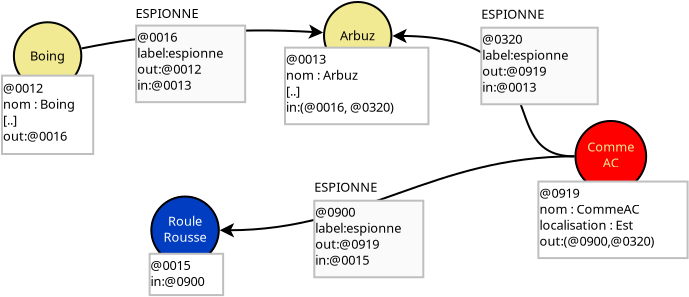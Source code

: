 <?xml version="1.0" encoding="UTF-8"?>
<dia:diagram xmlns:dia="http://www.lysator.liu.se/~alla/dia/">
  <dia:layer name="Arrière-plan" visible="true" active="true">
    <dia:group>
      <dia:object type="Standard - Ellipse" version="0" id="O0">
        <dia:attribute name="obj_pos">
          <dia:point val="20.714,12.969"/>
        </dia:attribute>
        <dia:attribute name="obj_bb">
          <dia:rectangle val="20.714,12.969;24.086,16.341"/>
        </dia:attribute>
        <dia:attribute name="elem_corner">
          <dia:point val="20.714,12.969"/>
        </dia:attribute>
        <dia:attribute name="elem_width">
          <dia:real val="3.372"/>
        </dia:attribute>
        <dia:attribute name="elem_height">
          <dia:real val="3.372"/>
        </dia:attribute>
        <dia:attribute name="border_width">
          <dia:real val="0"/>
        </dia:attribute>
        <dia:attribute name="border_color">
          <dia:color val="#f1ea92"/>
        </dia:attribute>
        <dia:attribute name="inner_color">
          <dia:color val="#f1ea92"/>
        </dia:attribute>
      </dia:object>
      <dia:object type="Standard - Ellipse" version="0" id="O1">
        <dia:attribute name="obj_pos">
          <dia:point val="20.714,12.969"/>
        </dia:attribute>
        <dia:attribute name="obj_bb">
          <dia:rectangle val="20.664,12.919;24.136,16.391"/>
        </dia:attribute>
        <dia:attribute name="elem_corner">
          <dia:point val="20.714,12.969"/>
        </dia:attribute>
        <dia:attribute name="elem_width">
          <dia:real val="3.372"/>
        </dia:attribute>
        <dia:attribute name="elem_height">
          <dia:real val="3.372"/>
        </dia:attribute>
        <dia:attribute name="show_background">
          <dia:boolean val="false"/>
        </dia:attribute>
      </dia:object>
      <dia:object type="Standard - Text" version="1" id="O2">
        <dia:attribute name="obj_pos">
          <dia:point val="22.4,14.884"/>
        </dia:attribute>
        <dia:attribute name="obj_bb">
          <dia:rectangle val="21.476,14.289;23.324,15.034"/>
        </dia:attribute>
        <dia:attribute name="text">
          <dia:composite type="text">
            <dia:attribute name="string">
              <dia:string>#Arbuz#</dia:string>
            </dia:attribute>
            <dia:attribute name="font">
              <dia:font family="sans" style="0" name="Helvetica"/>
            </dia:attribute>
            <dia:attribute name="height">
              <dia:real val="0.8"/>
            </dia:attribute>
            <dia:attribute name="pos">
              <dia:point val="22.4,14.884"/>
            </dia:attribute>
            <dia:attribute name="color">
              <dia:color val="#000000"/>
            </dia:attribute>
            <dia:attribute name="alignment">
              <dia:enum val="1"/>
            </dia:attribute>
          </dia:composite>
        </dia:attribute>
        <dia:attribute name="valign">
          <dia:enum val="3"/>
        </dia:attribute>
      </dia:object>
    </dia:group>
    <dia:group>
      <dia:object type="Standard - Ellipse" version="0" id="O3">
        <dia:attribute name="obj_pos">
          <dia:point val="5.208,13.982"/>
        </dia:attribute>
        <dia:attribute name="obj_bb">
          <dia:rectangle val="5.208,13.982;8.58,17.355"/>
        </dia:attribute>
        <dia:attribute name="elem_corner">
          <dia:point val="5.208,13.982"/>
        </dia:attribute>
        <dia:attribute name="elem_width">
          <dia:real val="3.372"/>
        </dia:attribute>
        <dia:attribute name="elem_height">
          <dia:real val="3.372"/>
        </dia:attribute>
        <dia:attribute name="border_width">
          <dia:real val="0"/>
        </dia:attribute>
        <dia:attribute name="border_color">
          <dia:color val="#f1ea92"/>
        </dia:attribute>
        <dia:attribute name="inner_color">
          <dia:color val="#f1ea92"/>
        </dia:attribute>
      </dia:object>
      <dia:object type="Standard - Ellipse" version="0" id="O4">
        <dia:attribute name="obj_pos">
          <dia:point val="5.208,13.982"/>
        </dia:attribute>
        <dia:attribute name="obj_bb">
          <dia:rectangle val="5.158,13.932;8.63,17.405"/>
        </dia:attribute>
        <dia:attribute name="elem_corner">
          <dia:point val="5.208,13.982"/>
        </dia:attribute>
        <dia:attribute name="elem_width">
          <dia:real val="3.372"/>
        </dia:attribute>
        <dia:attribute name="elem_height">
          <dia:real val="3.372"/>
        </dia:attribute>
        <dia:attribute name="show_background">
          <dia:boolean val="false"/>
        </dia:attribute>
      </dia:object>
      <dia:object type="Standard - Text" version="1" id="O5">
        <dia:attribute name="obj_pos">
          <dia:point val="6.894,15.898"/>
        </dia:attribute>
        <dia:attribute name="obj_bb">
          <dia:rectangle val="5.983,15.303;7.806,16.048"/>
        </dia:attribute>
        <dia:attribute name="text">
          <dia:composite type="text">
            <dia:attribute name="string">
              <dia:string>#Boing#</dia:string>
            </dia:attribute>
            <dia:attribute name="font">
              <dia:font family="sans" style="0" name="Helvetica"/>
            </dia:attribute>
            <dia:attribute name="height">
              <dia:real val="0.8"/>
            </dia:attribute>
            <dia:attribute name="pos">
              <dia:point val="6.894,15.898"/>
            </dia:attribute>
            <dia:attribute name="color">
              <dia:color val="#000000"/>
            </dia:attribute>
            <dia:attribute name="alignment">
              <dia:enum val="1"/>
            </dia:attribute>
          </dia:composite>
        </dia:attribute>
        <dia:attribute name="valign">
          <dia:enum val="3"/>
        </dia:attribute>
      </dia:object>
    </dia:group>
    <dia:group>
      <dia:object type="Standard - BezierLine" version="0" id="O6">
        <dia:attribute name="obj_pos">
          <dia:point val="20.185,14.469"/>
        </dia:attribute>
        <dia:attribute name="obj_bb">
          <dia:rectangle val="8.529,14.341;20.238,15.35"/>
        </dia:attribute>
        <dia:attribute name="bez_points">
          <dia:point val="20.185,14.469"/>
          <dia:point val="16.3,14.241"/>
          <dia:point val="12.402,14.517"/>
          <dia:point val="8.588,15.291"/>
        </dia:attribute>
        <dia:attribute name="corner_types">
          <dia:enum val="0"/>
          <dia:enum val="0"/>
        </dia:attribute>
      </dia:object>
      <dia:object type="Standard - Polygon" version="0" id="O7">
        <dia:attribute name="obj_pos">
          <dia:point val="20.56,14.493"/>
        </dia:attribute>
        <dia:attribute name="obj_bb">
          <dia:rectangle val="20.044,14.209;20.56,14.707"/>
        </dia:attribute>
        <dia:attribute name="poly_points">
          <dia:point val="20.56,14.493"/>
          <dia:point val="20.044,14.707"/>
          <dia:point val="20.186,14.467"/>
          <dia:point val="20.078,14.209"/>
        </dia:attribute>
        <dia:attribute name="line_width">
          <dia:real val="0"/>
        </dia:attribute>
        <dia:attribute name="inner_color">
          <dia:color val="#000000"/>
        </dia:attribute>
        <dia:attribute name="show_background">
          <dia:boolean val="true"/>
        </dia:attribute>
      </dia:object>
      <dia:object type="Standard - Polygon" version="0" id="O8">
        <dia:attribute name="obj_pos">
          <dia:point val="20.56,14.493"/>
        </dia:attribute>
        <dia:attribute name="obj_bb">
          <dia:rectangle val="19.924,14.089;20.671,14.811"/>
        </dia:attribute>
        <dia:attribute name="poly_points">
          <dia:point val="20.56,14.493"/>
          <dia:point val="20.044,14.707"/>
          <dia:point val="20.186,14.467"/>
          <dia:point val="20.078,14.209"/>
        </dia:attribute>
        <dia:attribute name="show_background">
          <dia:boolean val="false"/>
        </dia:attribute>
      </dia:object>
    </dia:group>
    <dia:group>
      <dia:object type="Standard - Box" version="0" id="O9">
        <dia:attribute name="obj_pos">
          <dia:point val="11.322,14.148"/>
        </dia:attribute>
        <dia:attribute name="obj_bb">
          <dia:rectangle val="11.322,14.148;16.773,17.975"/>
        </dia:attribute>
        <dia:attribute name="elem_corner">
          <dia:point val="11.322,14.148"/>
        </dia:attribute>
        <dia:attribute name="elem_width">
          <dia:real val="5.45"/>
        </dia:attribute>
        <dia:attribute name="elem_height">
          <dia:real val="3.828"/>
        </dia:attribute>
        <dia:attribute name="border_width">
          <dia:real val="0"/>
        </dia:attribute>
        <dia:attribute name="border_color">
          <dia:color val="#fafafa"/>
        </dia:attribute>
        <dia:attribute name="inner_color">
          <dia:color val="#fafafa"/>
        </dia:attribute>
        <dia:attribute name="show_background">
          <dia:boolean val="true"/>
        </dia:attribute>
      </dia:object>
      <dia:object type="Standard - Box" version="0" id="O10">
        <dia:attribute name="obj_pos">
          <dia:point val="11.322,14.148"/>
        </dia:attribute>
        <dia:attribute name="obj_bb">
          <dia:rectangle val="11.273,14.098;16.823,18.025"/>
        </dia:attribute>
        <dia:attribute name="elem_corner">
          <dia:point val="11.322,14.148"/>
        </dia:attribute>
        <dia:attribute name="elem_width">
          <dia:real val="5.45"/>
        </dia:attribute>
        <dia:attribute name="elem_height">
          <dia:real val="3.828"/>
        </dia:attribute>
        <dia:attribute name="border_color">
          <dia:color val="#bfbfbf"/>
        </dia:attribute>
        <dia:attribute name="show_background">
          <dia:boolean val="false"/>
        </dia:attribute>
      </dia:object>
      <dia:object type="Standard - Text" version="1" id="O11">
        <dia:attribute name="obj_pos">
          <dia:point val="11.373,14.953"/>
        </dia:attribute>
        <dia:attribute name="obj_bb">
          <dia:rectangle val="11.373,14.358;16.047,17.503"/>
        </dia:attribute>
        <dia:attribute name="text">
          <dia:composite type="text">
            <dia:attribute name="string">
              <dia:string>#@0016
label:espionne
out:@0012
in:@0013#</dia:string>
            </dia:attribute>
            <dia:attribute name="font">
              <dia:font family="sans" style="0" name="Helvetica"/>
            </dia:attribute>
            <dia:attribute name="height">
              <dia:real val="0.8"/>
            </dia:attribute>
            <dia:attribute name="pos">
              <dia:point val="11.373,14.953"/>
            </dia:attribute>
            <dia:attribute name="color">
              <dia:color val="#000000"/>
            </dia:attribute>
            <dia:attribute name="alignment">
              <dia:enum val="0"/>
            </dia:attribute>
          </dia:composite>
        </dia:attribute>
        <dia:attribute name="valign">
          <dia:enum val="3"/>
        </dia:attribute>
      </dia:object>
    </dia:group>
    <dia:object type="Standard - Text" version="1" id="O12">
      <dia:attribute name="obj_pos">
        <dia:point val="11.295,13.765"/>
      </dia:attribute>
      <dia:attribute name="obj_bb">
        <dia:rectangle val="11.295,13.17;14.553,13.915"/>
      </dia:attribute>
      <dia:attribute name="text">
        <dia:composite type="text">
          <dia:attribute name="string">
            <dia:string>#ESPIONNE#</dia:string>
          </dia:attribute>
          <dia:attribute name="font">
            <dia:font family="sans" style="0" name="Helvetica"/>
          </dia:attribute>
          <dia:attribute name="height">
            <dia:real val="0.8"/>
          </dia:attribute>
          <dia:attribute name="pos">
            <dia:point val="11.295,13.765"/>
          </dia:attribute>
          <dia:attribute name="color">
            <dia:color val="#000000"/>
          </dia:attribute>
          <dia:attribute name="alignment">
            <dia:enum val="0"/>
          </dia:attribute>
        </dia:composite>
      </dia:attribute>
      <dia:attribute name="valign">
        <dia:enum val="3"/>
      </dia:attribute>
    </dia:object>
    <dia:group>
      <dia:object type="Standard - Box" version="0" id="O13">
        <dia:attribute name="obj_pos">
          <dia:point val="4.614,16.65"/>
        </dia:attribute>
        <dia:attribute name="obj_bb">
          <dia:rectangle val="4.614,16.65;9.174,20.569"/>
        </dia:attribute>
        <dia:attribute name="elem_corner">
          <dia:point val="4.614,16.65"/>
        </dia:attribute>
        <dia:attribute name="elem_width">
          <dia:real val="4.56"/>
        </dia:attribute>
        <dia:attribute name="elem_height">
          <dia:real val="3.919"/>
        </dia:attribute>
        <dia:attribute name="border_width">
          <dia:real val="0"/>
        </dia:attribute>
        <dia:attribute name="border_color">
          <dia:color val="#ffffff"/>
        </dia:attribute>
        <dia:attribute name="show_background">
          <dia:boolean val="true"/>
        </dia:attribute>
      </dia:object>
      <dia:object type="Standard - Box" version="0" id="O14">
        <dia:attribute name="obj_pos">
          <dia:point val="4.614,16.65"/>
        </dia:attribute>
        <dia:attribute name="obj_bb">
          <dia:rectangle val="4.564,16.6;9.224,20.619"/>
        </dia:attribute>
        <dia:attribute name="elem_corner">
          <dia:point val="4.614,16.65"/>
        </dia:attribute>
        <dia:attribute name="elem_width">
          <dia:real val="4.56"/>
        </dia:attribute>
        <dia:attribute name="elem_height">
          <dia:real val="3.919"/>
        </dia:attribute>
        <dia:attribute name="border_color">
          <dia:color val="#bfbfbf"/>
        </dia:attribute>
        <dia:attribute name="show_background">
          <dia:boolean val="false"/>
        </dia:attribute>
      </dia:object>
      <dia:object type="Standard - Text" version="1" id="O15">
        <dia:attribute name="obj_pos">
          <dia:point val="4.664,17.501"/>
        </dia:attribute>
        <dia:attribute name="obj_bb">
          <dia:rectangle val="4.664,16.906;8.527,20.051"/>
        </dia:attribute>
        <dia:attribute name="text">
          <dia:composite type="text">
            <dia:attribute name="string">
              <dia:string>#@0012
nom : Boing
[..]
out:@0016#</dia:string>
            </dia:attribute>
            <dia:attribute name="font">
              <dia:font family="sans" style="0" name="Helvetica"/>
            </dia:attribute>
            <dia:attribute name="height">
              <dia:real val="0.8"/>
            </dia:attribute>
            <dia:attribute name="pos">
              <dia:point val="4.664,17.501"/>
            </dia:attribute>
            <dia:attribute name="color">
              <dia:color val="#000000"/>
            </dia:attribute>
            <dia:attribute name="alignment">
              <dia:enum val="0"/>
            </dia:attribute>
          </dia:composite>
        </dia:attribute>
        <dia:attribute name="valign">
          <dia:enum val="3"/>
        </dia:attribute>
      </dia:object>
    </dia:group>
    <dia:group>
      <dia:object type="Standard - Box" version="0" id="O16">
        <dia:attribute name="obj_pos">
          <dia:point val="18.765,15.251"/>
        </dia:attribute>
        <dia:attribute name="obj_bb">
          <dia:rectangle val="18.765,15.251;25.935,19.078"/>
        </dia:attribute>
        <dia:attribute name="elem_corner">
          <dia:point val="18.765,15.251"/>
        </dia:attribute>
        <dia:attribute name="elem_width">
          <dia:real val="7.17"/>
        </dia:attribute>
        <dia:attribute name="elem_height">
          <dia:real val="3.828"/>
        </dia:attribute>
        <dia:attribute name="border_width">
          <dia:real val="0"/>
        </dia:attribute>
        <dia:attribute name="border_color">
          <dia:color val="#ffffff"/>
        </dia:attribute>
        <dia:attribute name="show_background">
          <dia:boolean val="true"/>
        </dia:attribute>
      </dia:object>
      <dia:object type="Standard - Box" version="0" id="O17">
        <dia:attribute name="obj_pos">
          <dia:point val="18.765,15.251"/>
        </dia:attribute>
        <dia:attribute name="obj_bb">
          <dia:rectangle val="18.715,15.201;25.985,19.128"/>
        </dia:attribute>
        <dia:attribute name="elem_corner">
          <dia:point val="18.765,15.251"/>
        </dia:attribute>
        <dia:attribute name="elem_width">
          <dia:real val="7.17"/>
        </dia:attribute>
        <dia:attribute name="elem_height">
          <dia:real val="3.828"/>
        </dia:attribute>
        <dia:attribute name="border_color">
          <dia:color val="#bfbfbf"/>
        </dia:attribute>
        <dia:attribute name="show_background">
          <dia:boolean val="false"/>
        </dia:attribute>
      </dia:object>
      <dia:object type="Standard - Text" version="1" id="O18">
        <dia:attribute name="obj_pos">
          <dia:point val="18.815,16.056"/>
        </dia:attribute>
        <dia:attribute name="obj_bb">
          <dia:rectangle val="18.815,15.461;25.058,18.606"/>
        </dia:attribute>
        <dia:attribute name="text">
          <dia:composite type="text">
            <dia:attribute name="string">
              <dia:string>#@0013
nom : Arbuz
[..]
in:(@0016, @0320)#</dia:string>
            </dia:attribute>
            <dia:attribute name="font">
              <dia:font family="sans" style="0" name="Helvetica"/>
            </dia:attribute>
            <dia:attribute name="height">
              <dia:real val="0.8"/>
            </dia:attribute>
            <dia:attribute name="pos">
              <dia:point val="18.815,16.056"/>
            </dia:attribute>
            <dia:attribute name="color">
              <dia:color val="#000000"/>
            </dia:attribute>
            <dia:attribute name="alignment">
              <dia:enum val="0"/>
            </dia:attribute>
          </dia:composite>
        </dia:attribute>
        <dia:attribute name="valign">
          <dia:enum val="3"/>
        </dia:attribute>
      </dia:object>
    </dia:group>
    <dia:group>
      <dia:object type="Standard - Ellipse" version="0" id="O19">
        <dia:attribute name="obj_pos">
          <dia:point val="33.286,18.918"/>
        </dia:attribute>
        <dia:attribute name="obj_bb">
          <dia:rectangle val="33.286,18.918;36.823,22.455"/>
        </dia:attribute>
        <dia:attribute name="elem_corner">
          <dia:point val="33.286,18.918"/>
        </dia:attribute>
        <dia:attribute name="elem_width">
          <dia:real val="3.536"/>
        </dia:attribute>
        <dia:attribute name="elem_height">
          <dia:real val="3.536"/>
        </dia:attribute>
        <dia:attribute name="border_width">
          <dia:real val="0"/>
        </dia:attribute>
        <dia:attribute name="border_color">
          <dia:color val="#ff0000"/>
        </dia:attribute>
        <dia:attribute name="inner_color">
          <dia:color val="#ff0000"/>
        </dia:attribute>
      </dia:object>
      <dia:object type="Standard - Ellipse" version="0" id="O20">
        <dia:attribute name="obj_pos">
          <dia:point val="33.286,18.918"/>
        </dia:attribute>
        <dia:attribute name="obj_bb">
          <dia:rectangle val="33.236,18.868;36.873,22.505"/>
        </dia:attribute>
        <dia:attribute name="elem_corner">
          <dia:point val="33.286,18.918"/>
        </dia:attribute>
        <dia:attribute name="elem_width">
          <dia:real val="3.536"/>
        </dia:attribute>
        <dia:attribute name="elem_height">
          <dia:real val="3.536"/>
        </dia:attribute>
        <dia:attribute name="show_background">
          <dia:boolean val="false"/>
        </dia:attribute>
      </dia:object>
      <dia:object type="Standard - Text" version="1" id="O21">
        <dia:attribute name="obj_pos">
          <dia:point val="35.054,20.439"/>
        </dia:attribute>
        <dia:attribute name="obj_bb">
          <dia:rectangle val="33.815,19.845;36.294,21.39"/>
        </dia:attribute>
        <dia:attribute name="text">
          <dia:composite type="text">
            <dia:attribute name="string">
              <dia:string>#Comme
AC#</dia:string>
            </dia:attribute>
            <dia:attribute name="font">
              <dia:font family="sans" style="0" name="Helvetica"/>
            </dia:attribute>
            <dia:attribute name="height">
              <dia:real val="0.8"/>
            </dia:attribute>
            <dia:attribute name="pos">
              <dia:point val="35.054,20.439"/>
            </dia:attribute>
            <dia:attribute name="color">
              <dia:color val="#f1ea92"/>
            </dia:attribute>
            <dia:attribute name="alignment">
              <dia:enum val="1"/>
            </dia:attribute>
          </dia:composite>
        </dia:attribute>
        <dia:attribute name="valign">
          <dia:enum val="3"/>
        </dia:attribute>
      </dia:object>
    </dia:group>
    <dia:group>
      <dia:object type="Standard - Box" version="0" id="O22">
        <dia:attribute name="obj_pos">
          <dia:point val="31.433,21.946"/>
        </dia:attribute>
        <dia:attribute name="obj_bb">
          <dia:rectangle val="31.433,21.946;38.892,25.774"/>
        </dia:attribute>
        <dia:attribute name="elem_corner">
          <dia:point val="31.433,21.946"/>
        </dia:attribute>
        <dia:attribute name="elem_width">
          <dia:real val="7.46"/>
        </dia:attribute>
        <dia:attribute name="elem_height">
          <dia:real val="3.828"/>
        </dia:attribute>
        <dia:attribute name="border_width">
          <dia:real val="0"/>
        </dia:attribute>
        <dia:attribute name="border_color">
          <dia:color val="#ffffff"/>
        </dia:attribute>
        <dia:attribute name="show_background">
          <dia:boolean val="true"/>
        </dia:attribute>
      </dia:object>
      <dia:object type="Standard - Box" version="0" id="O23">
        <dia:attribute name="obj_pos">
          <dia:point val="31.433,21.946"/>
        </dia:attribute>
        <dia:attribute name="obj_bb">
          <dia:rectangle val="31.383,21.896;38.943,25.824"/>
        </dia:attribute>
        <dia:attribute name="elem_corner">
          <dia:point val="31.433,21.946"/>
        </dia:attribute>
        <dia:attribute name="elem_width">
          <dia:real val="7.46"/>
        </dia:attribute>
        <dia:attribute name="elem_height">
          <dia:real val="3.828"/>
        </dia:attribute>
        <dia:attribute name="border_color">
          <dia:color val="#bfbfbf"/>
        </dia:attribute>
        <dia:attribute name="show_background">
          <dia:boolean val="false"/>
        </dia:attribute>
      </dia:object>
      <dia:object type="Standard - Text" version="1" id="O24">
        <dia:attribute name="obj_pos">
          <dia:point val="31.483,22.751"/>
        </dia:attribute>
        <dia:attribute name="obj_bb">
          <dia:rectangle val="31.483,22.156;37.987,25.301"/>
        </dia:attribute>
        <dia:attribute name="text">
          <dia:composite type="text">
            <dia:attribute name="string">
              <dia:string>#@0919
nom : CommeAC
localisation : Est
out:(@0900,@0320)#</dia:string>
            </dia:attribute>
            <dia:attribute name="font">
              <dia:font family="sans" style="0" name="Helvetica"/>
            </dia:attribute>
            <dia:attribute name="height">
              <dia:real val="0.8"/>
            </dia:attribute>
            <dia:attribute name="pos">
              <dia:point val="31.483,22.751"/>
            </dia:attribute>
            <dia:attribute name="color">
              <dia:color val="#000000"/>
            </dia:attribute>
            <dia:attribute name="alignment">
              <dia:enum val="0"/>
            </dia:attribute>
          </dia:composite>
        </dia:attribute>
        <dia:attribute name="valign">
          <dia:enum val="3"/>
        </dia:attribute>
      </dia:object>
    </dia:group>
    <dia:group>
      <dia:object type="Standard - Ellipse" version="0" id="O25">
        <dia:attribute name="obj_pos">
          <dia:point val="12.081,22.695"/>
        </dia:attribute>
        <dia:attribute name="obj_bb">
          <dia:rectangle val="12.081,22.695;15.453,26.067"/>
        </dia:attribute>
        <dia:attribute name="elem_corner">
          <dia:point val="12.081,22.695"/>
        </dia:attribute>
        <dia:attribute name="elem_width">
          <dia:real val="3.372"/>
        </dia:attribute>
        <dia:attribute name="elem_height">
          <dia:real val="3.372"/>
        </dia:attribute>
        <dia:attribute name="border_width">
          <dia:real val="0"/>
        </dia:attribute>
        <dia:attribute name="border_color">
          <dia:color val="#003dc0"/>
        </dia:attribute>
        <dia:attribute name="inner_color">
          <dia:color val="#003dc0"/>
        </dia:attribute>
      </dia:object>
      <dia:object type="Standard - Ellipse" version="0" id="O26">
        <dia:attribute name="obj_pos">
          <dia:point val="12.081,22.695"/>
        </dia:attribute>
        <dia:attribute name="obj_bb">
          <dia:rectangle val="12.031,22.645;15.503,26.117"/>
        </dia:attribute>
        <dia:attribute name="elem_corner">
          <dia:point val="12.081,22.695"/>
        </dia:attribute>
        <dia:attribute name="elem_width">
          <dia:real val="3.372"/>
        </dia:attribute>
        <dia:attribute name="elem_height">
          <dia:real val="3.372"/>
        </dia:attribute>
        <dia:attribute name="show_background">
          <dia:boolean val="false"/>
        </dia:attribute>
      </dia:object>
      <dia:object type="Standard - Text" version="1" id="O27">
        <dia:attribute name="obj_pos">
          <dia:point val="13.767,24.152"/>
        </dia:attribute>
        <dia:attribute name="obj_bb">
          <dia:rectangle val="12.616,23.557;14.919,25.102"/>
        </dia:attribute>
        <dia:attribute name="text">
          <dia:composite type="text">
            <dia:attribute name="string">
              <dia:string>#Roule
Rousse#</dia:string>
            </dia:attribute>
            <dia:attribute name="font">
              <dia:font family="sans" style="0" name="Helvetica"/>
            </dia:attribute>
            <dia:attribute name="height">
              <dia:real val="0.8"/>
            </dia:attribute>
            <dia:attribute name="pos">
              <dia:point val="13.767,24.152"/>
            </dia:attribute>
            <dia:attribute name="color">
              <dia:color val="#ffffff"/>
            </dia:attribute>
            <dia:attribute name="alignment">
              <dia:enum val="1"/>
            </dia:attribute>
          </dia:composite>
        </dia:attribute>
        <dia:attribute name="valign">
          <dia:enum val="3"/>
        </dia:attribute>
      </dia:object>
    </dia:group>
    <dia:group>
      <dia:object type="Standard - Box" version="0" id="O28">
        <dia:attribute name="obj_pos">
          <dia:point val="11.995,25.559"/>
        </dia:attribute>
        <dia:attribute name="obj_bb">
          <dia:rectangle val="11.995,25.559;15.67,27.623"/>
        </dia:attribute>
        <dia:attribute name="elem_corner">
          <dia:point val="11.995,25.559"/>
        </dia:attribute>
        <dia:attribute name="elem_width">
          <dia:real val="3.675"/>
        </dia:attribute>
        <dia:attribute name="elem_height">
          <dia:real val="2.064"/>
        </dia:attribute>
        <dia:attribute name="border_width">
          <dia:real val="0"/>
        </dia:attribute>
        <dia:attribute name="border_color">
          <dia:color val="#ffffff"/>
        </dia:attribute>
        <dia:attribute name="show_background">
          <dia:boolean val="true"/>
        </dia:attribute>
      </dia:object>
      <dia:object type="Standard - Box" version="0" id="O29">
        <dia:attribute name="obj_pos">
          <dia:point val="11.995,25.559"/>
        </dia:attribute>
        <dia:attribute name="obj_bb">
          <dia:rectangle val="11.945,25.509;15.72,27.673"/>
        </dia:attribute>
        <dia:attribute name="elem_corner">
          <dia:point val="11.995,25.559"/>
        </dia:attribute>
        <dia:attribute name="elem_width">
          <dia:real val="3.675"/>
        </dia:attribute>
        <dia:attribute name="elem_height">
          <dia:real val="2.064"/>
        </dia:attribute>
        <dia:attribute name="border_color">
          <dia:color val="#bfbfbf"/>
        </dia:attribute>
        <dia:attribute name="show_background">
          <dia:boolean val="false"/>
        </dia:attribute>
      </dia:object>
      <dia:object type="Standard - Text" version="1" id="O30">
        <dia:attribute name="obj_pos">
          <dia:point val="12.045,26.364"/>
        </dia:attribute>
        <dia:attribute name="obj_bb">
          <dia:rectangle val="12.045,25.769;15.113,27.314"/>
        </dia:attribute>
        <dia:attribute name="text">
          <dia:composite type="text">
            <dia:attribute name="string">
              <dia:string>#@0015
in:@0900#</dia:string>
            </dia:attribute>
            <dia:attribute name="font">
              <dia:font family="sans" style="0" name="Helvetica"/>
            </dia:attribute>
            <dia:attribute name="height">
              <dia:real val="0.8"/>
            </dia:attribute>
            <dia:attribute name="pos">
              <dia:point val="12.045,26.364"/>
            </dia:attribute>
            <dia:attribute name="color">
              <dia:color val="#000000"/>
            </dia:attribute>
            <dia:attribute name="alignment">
              <dia:enum val="0"/>
            </dia:attribute>
          </dia:composite>
        </dia:attribute>
        <dia:attribute name="valign">
          <dia:enum val="3"/>
        </dia:attribute>
      </dia:object>
    </dia:group>
    <dia:object type="Standard - Text" version="1" id="O31">
      <dia:attribute name="obj_pos">
        <dia:point val="20.229,22.454"/>
      </dia:attribute>
      <dia:attribute name="obj_bb">
        <dia:rectangle val="20.229,21.859;23.486,22.604"/>
      </dia:attribute>
      <dia:attribute name="text">
        <dia:composite type="text">
          <dia:attribute name="string">
            <dia:string>#ESPIONNE#</dia:string>
          </dia:attribute>
          <dia:attribute name="font">
            <dia:font family="sans" style="0" name="Helvetica"/>
          </dia:attribute>
          <dia:attribute name="height">
            <dia:real val="0.8"/>
          </dia:attribute>
          <dia:attribute name="pos">
            <dia:point val="20.229,22.454"/>
          </dia:attribute>
          <dia:attribute name="color">
            <dia:color val="#000000"/>
          </dia:attribute>
          <dia:attribute name="alignment">
            <dia:enum val="0"/>
          </dia:attribute>
        </dia:composite>
      </dia:attribute>
      <dia:attribute name="valign">
        <dia:enum val="3"/>
      </dia:attribute>
    </dia:object>
    <dia:object type="Standard - Text" version="1" id="O32">
      <dia:attribute name="obj_pos">
        <dia:point val="26.5,13.1"/>
      </dia:attribute>
      <dia:attribute name="obj_bb">
        <dia:rectangle val="26.5,12.505;26.5,13.25"/>
      </dia:attribute>
      <dia:attribute name="text">
        <dia:composite type="text">
          <dia:attribute name="string">
            <dia:string>##</dia:string>
          </dia:attribute>
          <dia:attribute name="font">
            <dia:font family="sans" style="0" name="Helvetica"/>
          </dia:attribute>
          <dia:attribute name="height">
            <dia:real val="0.8"/>
          </dia:attribute>
          <dia:attribute name="pos">
            <dia:point val="26.5,13.1"/>
          </dia:attribute>
          <dia:attribute name="color">
            <dia:color val="#000000"/>
          </dia:attribute>
          <dia:attribute name="alignment">
            <dia:enum val="0"/>
          </dia:attribute>
        </dia:composite>
      </dia:attribute>
      <dia:attribute name="valign">
        <dia:enum val="3"/>
      </dia:attribute>
    </dia:object>
    <dia:group>
      <dia:object type="Standard - BezierLine" version="0" id="O33">
        <dia:attribute name="obj_pos">
          <dia:point val="33.236,20.686"/>
        </dia:attribute>
        <dia:attribute name="obj_bb">
          <dia:rectangle val="24.573,14.616;33.286,20.736"/>
        </dia:attribute>
        <dia:attribute name="bez_points">
          <dia:point val="33.236,20.686"/>
          <dia:point val="29.035,20.686"/>
          <dia:point val="32.736,14.709"/>
          <dia:point val="24.623,14.666"/>
        </dia:attribute>
        <dia:attribute name="corner_types">
          <dia:enum val="0"/>
          <dia:enum val="0"/>
        </dia:attribute>
      </dia:object>
      <dia:object type="Standard - Polygon" version="0" id="O34">
        <dia:attribute name="obj_pos">
          <dia:point val="24.248,14.665"/>
        </dia:attribute>
        <dia:attribute name="obj_bb">
          <dia:rectangle val="24.248,14.417;24.749,14.917"/>
        </dia:attribute>
        <dia:attribute name="poly_points">
          <dia:point val="24.248,14.665"/>
          <dia:point val="24.749,14.417"/>
          <dia:point val="24.623,14.666"/>
          <dia:point val="24.746,14.917"/>
        </dia:attribute>
        <dia:attribute name="line_width">
          <dia:real val="0"/>
        </dia:attribute>
        <dia:attribute name="inner_color">
          <dia:color val="#000000"/>
        </dia:attribute>
        <dia:attribute name="show_background">
          <dia:boolean val="true"/>
        </dia:attribute>
      </dia:object>
      <dia:object type="Standard - Polygon" version="0" id="O35">
        <dia:attribute name="obj_pos">
          <dia:point val="24.248,14.665"/>
        </dia:attribute>
        <dia:attribute name="obj_bb">
          <dia:rectangle val="24.136,14.306;24.861,15.03"/>
        </dia:attribute>
        <dia:attribute name="poly_points">
          <dia:point val="24.248,14.665"/>
          <dia:point val="24.749,14.417"/>
          <dia:point val="24.623,14.666"/>
          <dia:point val="24.746,14.917"/>
        </dia:attribute>
        <dia:attribute name="show_background">
          <dia:boolean val="false"/>
        </dia:attribute>
      </dia:object>
    </dia:group>
    <dia:group>
      <dia:object type="Standard - BezierLine" version="0" id="O36">
        <dia:attribute name="obj_pos">
          <dia:point val="33.237,20.686"/>
        </dia:attribute>
        <dia:attribute name="obj_bb">
          <dia:rectangle val="15.94,20.636;33.287,24.431"/>
        </dia:attribute>
        <dia:attribute name="bez_points">
          <dia:point val="33.237,20.686"/>
          <dia:point val="26.169,20.686"/>
          <dia:point val="22.571,24.381"/>
          <dia:point val="15.99,24.381"/>
        </dia:attribute>
        <dia:attribute name="corner_types">
          <dia:enum val="0"/>
          <dia:enum val="0"/>
        </dia:attribute>
      </dia:object>
      <dia:object type="Standard - Polygon" version="0" id="O37">
        <dia:attribute name="obj_pos">
          <dia:point val="15.615,24.381"/>
        </dia:attribute>
        <dia:attribute name="obj_bb">
          <dia:rectangle val="15.615,24.131;16.115,24.631"/>
        </dia:attribute>
        <dia:attribute name="poly_points">
          <dia:point val="15.615,24.381"/>
          <dia:point val="16.115,24.131"/>
          <dia:point val="15.99,24.381"/>
          <dia:point val="16.115,24.631"/>
        </dia:attribute>
        <dia:attribute name="line_width">
          <dia:real val="0"/>
        </dia:attribute>
        <dia:attribute name="inner_color">
          <dia:color val="#000000"/>
        </dia:attribute>
        <dia:attribute name="show_background">
          <dia:boolean val="true"/>
        </dia:attribute>
      </dia:object>
      <dia:object type="Standard - Polygon" version="0" id="O38">
        <dia:attribute name="obj_pos">
          <dia:point val="15.615,24.381"/>
        </dia:attribute>
        <dia:attribute name="obj_bb">
          <dia:rectangle val="15.503,24.019;16.227,24.743"/>
        </dia:attribute>
        <dia:attribute name="poly_points">
          <dia:point val="15.615,24.381"/>
          <dia:point val="16.115,24.131"/>
          <dia:point val="15.99,24.381"/>
          <dia:point val="16.115,24.631"/>
        </dia:attribute>
        <dia:attribute name="show_background">
          <dia:boolean val="false"/>
        </dia:attribute>
      </dia:object>
    </dia:group>
    <dia:group>
      <dia:object type="Standard - Box" version="0" id="O39">
        <dia:attribute name="obj_pos">
          <dia:point val="20.229,22.904"/>
        </dia:attribute>
        <dia:attribute name="obj_bb">
          <dia:rectangle val="20.229,22.904;25.679,26.732"/>
        </dia:attribute>
        <dia:attribute name="elem_corner">
          <dia:point val="20.229,22.904"/>
        </dia:attribute>
        <dia:attribute name="elem_width">
          <dia:real val="5.45"/>
        </dia:attribute>
        <dia:attribute name="elem_height">
          <dia:real val="3.828"/>
        </dia:attribute>
        <dia:attribute name="border_width">
          <dia:real val="0"/>
        </dia:attribute>
        <dia:attribute name="border_color">
          <dia:color val="#fafafa"/>
        </dia:attribute>
        <dia:attribute name="inner_color">
          <dia:color val="#fafafa"/>
        </dia:attribute>
        <dia:attribute name="show_background">
          <dia:boolean val="true"/>
        </dia:attribute>
      </dia:object>
      <dia:object type="Standard - Box" version="0" id="O40">
        <dia:attribute name="obj_pos">
          <dia:point val="20.229,22.904"/>
        </dia:attribute>
        <dia:attribute name="obj_bb">
          <dia:rectangle val="20.179,22.854;25.729,26.782"/>
        </dia:attribute>
        <dia:attribute name="elem_corner">
          <dia:point val="20.229,22.904"/>
        </dia:attribute>
        <dia:attribute name="elem_width">
          <dia:real val="5.45"/>
        </dia:attribute>
        <dia:attribute name="elem_height">
          <dia:real val="3.828"/>
        </dia:attribute>
        <dia:attribute name="border_color">
          <dia:color val="#bfbfbf"/>
        </dia:attribute>
        <dia:attribute name="show_background">
          <dia:boolean val="false"/>
        </dia:attribute>
      </dia:object>
      <dia:object type="Standard - Text" version="1" id="O41">
        <dia:attribute name="obj_pos">
          <dia:point val="20.279,23.709"/>
        </dia:attribute>
        <dia:attribute name="obj_bb">
          <dia:rectangle val="20.279,23.114;24.954,26.259"/>
        </dia:attribute>
        <dia:attribute name="text">
          <dia:composite type="text">
            <dia:attribute name="string">
              <dia:string>#@0900
label:espionne
out:@0919
in:@0015#</dia:string>
            </dia:attribute>
            <dia:attribute name="font">
              <dia:font family="sans" style="0" name="Helvetica"/>
            </dia:attribute>
            <dia:attribute name="height">
              <dia:real val="0.8"/>
            </dia:attribute>
            <dia:attribute name="pos">
              <dia:point val="20.279,23.709"/>
            </dia:attribute>
            <dia:attribute name="color">
              <dia:color val="#000000"/>
            </dia:attribute>
            <dia:attribute name="alignment">
              <dia:enum val="0"/>
            </dia:attribute>
          </dia:composite>
        </dia:attribute>
        <dia:attribute name="valign">
          <dia:enum val="3"/>
        </dia:attribute>
      </dia:object>
    </dia:group>
    <dia:object type="Standard - Text" version="1" id="O42">
      <dia:attribute name="obj_pos">
        <dia:point val="28.579,13.804"/>
      </dia:attribute>
      <dia:attribute name="obj_bb">
        <dia:rectangle val="28.579,13.209;31.836,13.954"/>
      </dia:attribute>
      <dia:attribute name="text">
        <dia:composite type="text">
          <dia:attribute name="string">
            <dia:string>#ESPIONNE#</dia:string>
          </dia:attribute>
          <dia:attribute name="font">
            <dia:font family="sans" style="0" name="Helvetica"/>
          </dia:attribute>
          <dia:attribute name="height">
            <dia:real val="0.8"/>
          </dia:attribute>
          <dia:attribute name="pos">
            <dia:point val="28.579,13.804"/>
          </dia:attribute>
          <dia:attribute name="color">
            <dia:color val="#000000"/>
          </dia:attribute>
          <dia:attribute name="alignment">
            <dia:enum val="0"/>
          </dia:attribute>
        </dia:composite>
      </dia:attribute>
      <dia:attribute name="valign">
        <dia:enum val="3"/>
      </dia:attribute>
    </dia:object>
    <dia:group>
      <dia:object type="Standard - Box" version="0" id="O43">
        <dia:attribute name="obj_pos">
          <dia:point val="28.579,14.254"/>
        </dia:attribute>
        <dia:attribute name="obj_bb">
          <dia:rectangle val="28.579,14.254;34.401,18.082"/>
        </dia:attribute>
        <dia:attribute name="elem_corner">
          <dia:point val="28.579,14.254"/>
        </dia:attribute>
        <dia:attribute name="elem_width">
          <dia:real val="5.822"/>
        </dia:attribute>
        <dia:attribute name="elem_height">
          <dia:real val="3.828"/>
        </dia:attribute>
        <dia:attribute name="border_width">
          <dia:real val="0"/>
        </dia:attribute>
        <dia:attribute name="border_color">
          <dia:color val="#fafafa"/>
        </dia:attribute>
        <dia:attribute name="inner_color">
          <dia:color val="#fafafa"/>
        </dia:attribute>
        <dia:attribute name="show_background">
          <dia:boolean val="true"/>
        </dia:attribute>
      </dia:object>
      <dia:object type="Standard - Box" version="0" id="O44">
        <dia:attribute name="obj_pos">
          <dia:point val="28.579,14.254"/>
        </dia:attribute>
        <dia:attribute name="obj_bb">
          <dia:rectangle val="28.529,14.204;34.451,18.132"/>
        </dia:attribute>
        <dia:attribute name="elem_corner">
          <dia:point val="28.579,14.254"/>
        </dia:attribute>
        <dia:attribute name="elem_width">
          <dia:real val="5.822"/>
        </dia:attribute>
        <dia:attribute name="elem_height">
          <dia:real val="3.828"/>
        </dia:attribute>
        <dia:attribute name="border_color">
          <dia:color val="#bfbfbf"/>
        </dia:attribute>
        <dia:attribute name="show_background">
          <dia:boolean val="false"/>
        </dia:attribute>
      </dia:object>
      <dia:object type="Standard - Text" version="1" id="O45">
        <dia:attribute name="obj_pos">
          <dia:point val="28.629,15.059"/>
        </dia:attribute>
        <dia:attribute name="obj_bb">
          <dia:rectangle val="28.629,14.464;33.304,17.609"/>
        </dia:attribute>
        <dia:attribute name="text">
          <dia:composite type="text">
            <dia:attribute name="string">
              <dia:string>#@0320
label:espionne
out:@0919
in:@0013#</dia:string>
            </dia:attribute>
            <dia:attribute name="font">
              <dia:font family="sans" style="0" name="Helvetica"/>
            </dia:attribute>
            <dia:attribute name="height">
              <dia:real val="0.8"/>
            </dia:attribute>
            <dia:attribute name="pos">
              <dia:point val="28.629,15.059"/>
            </dia:attribute>
            <dia:attribute name="color">
              <dia:color val="#000000"/>
            </dia:attribute>
            <dia:attribute name="alignment">
              <dia:enum val="0"/>
            </dia:attribute>
          </dia:composite>
        </dia:attribute>
        <dia:attribute name="valign">
          <dia:enum val="3"/>
        </dia:attribute>
      </dia:object>
    </dia:group>
  </dia:layer>
</dia:diagram>
